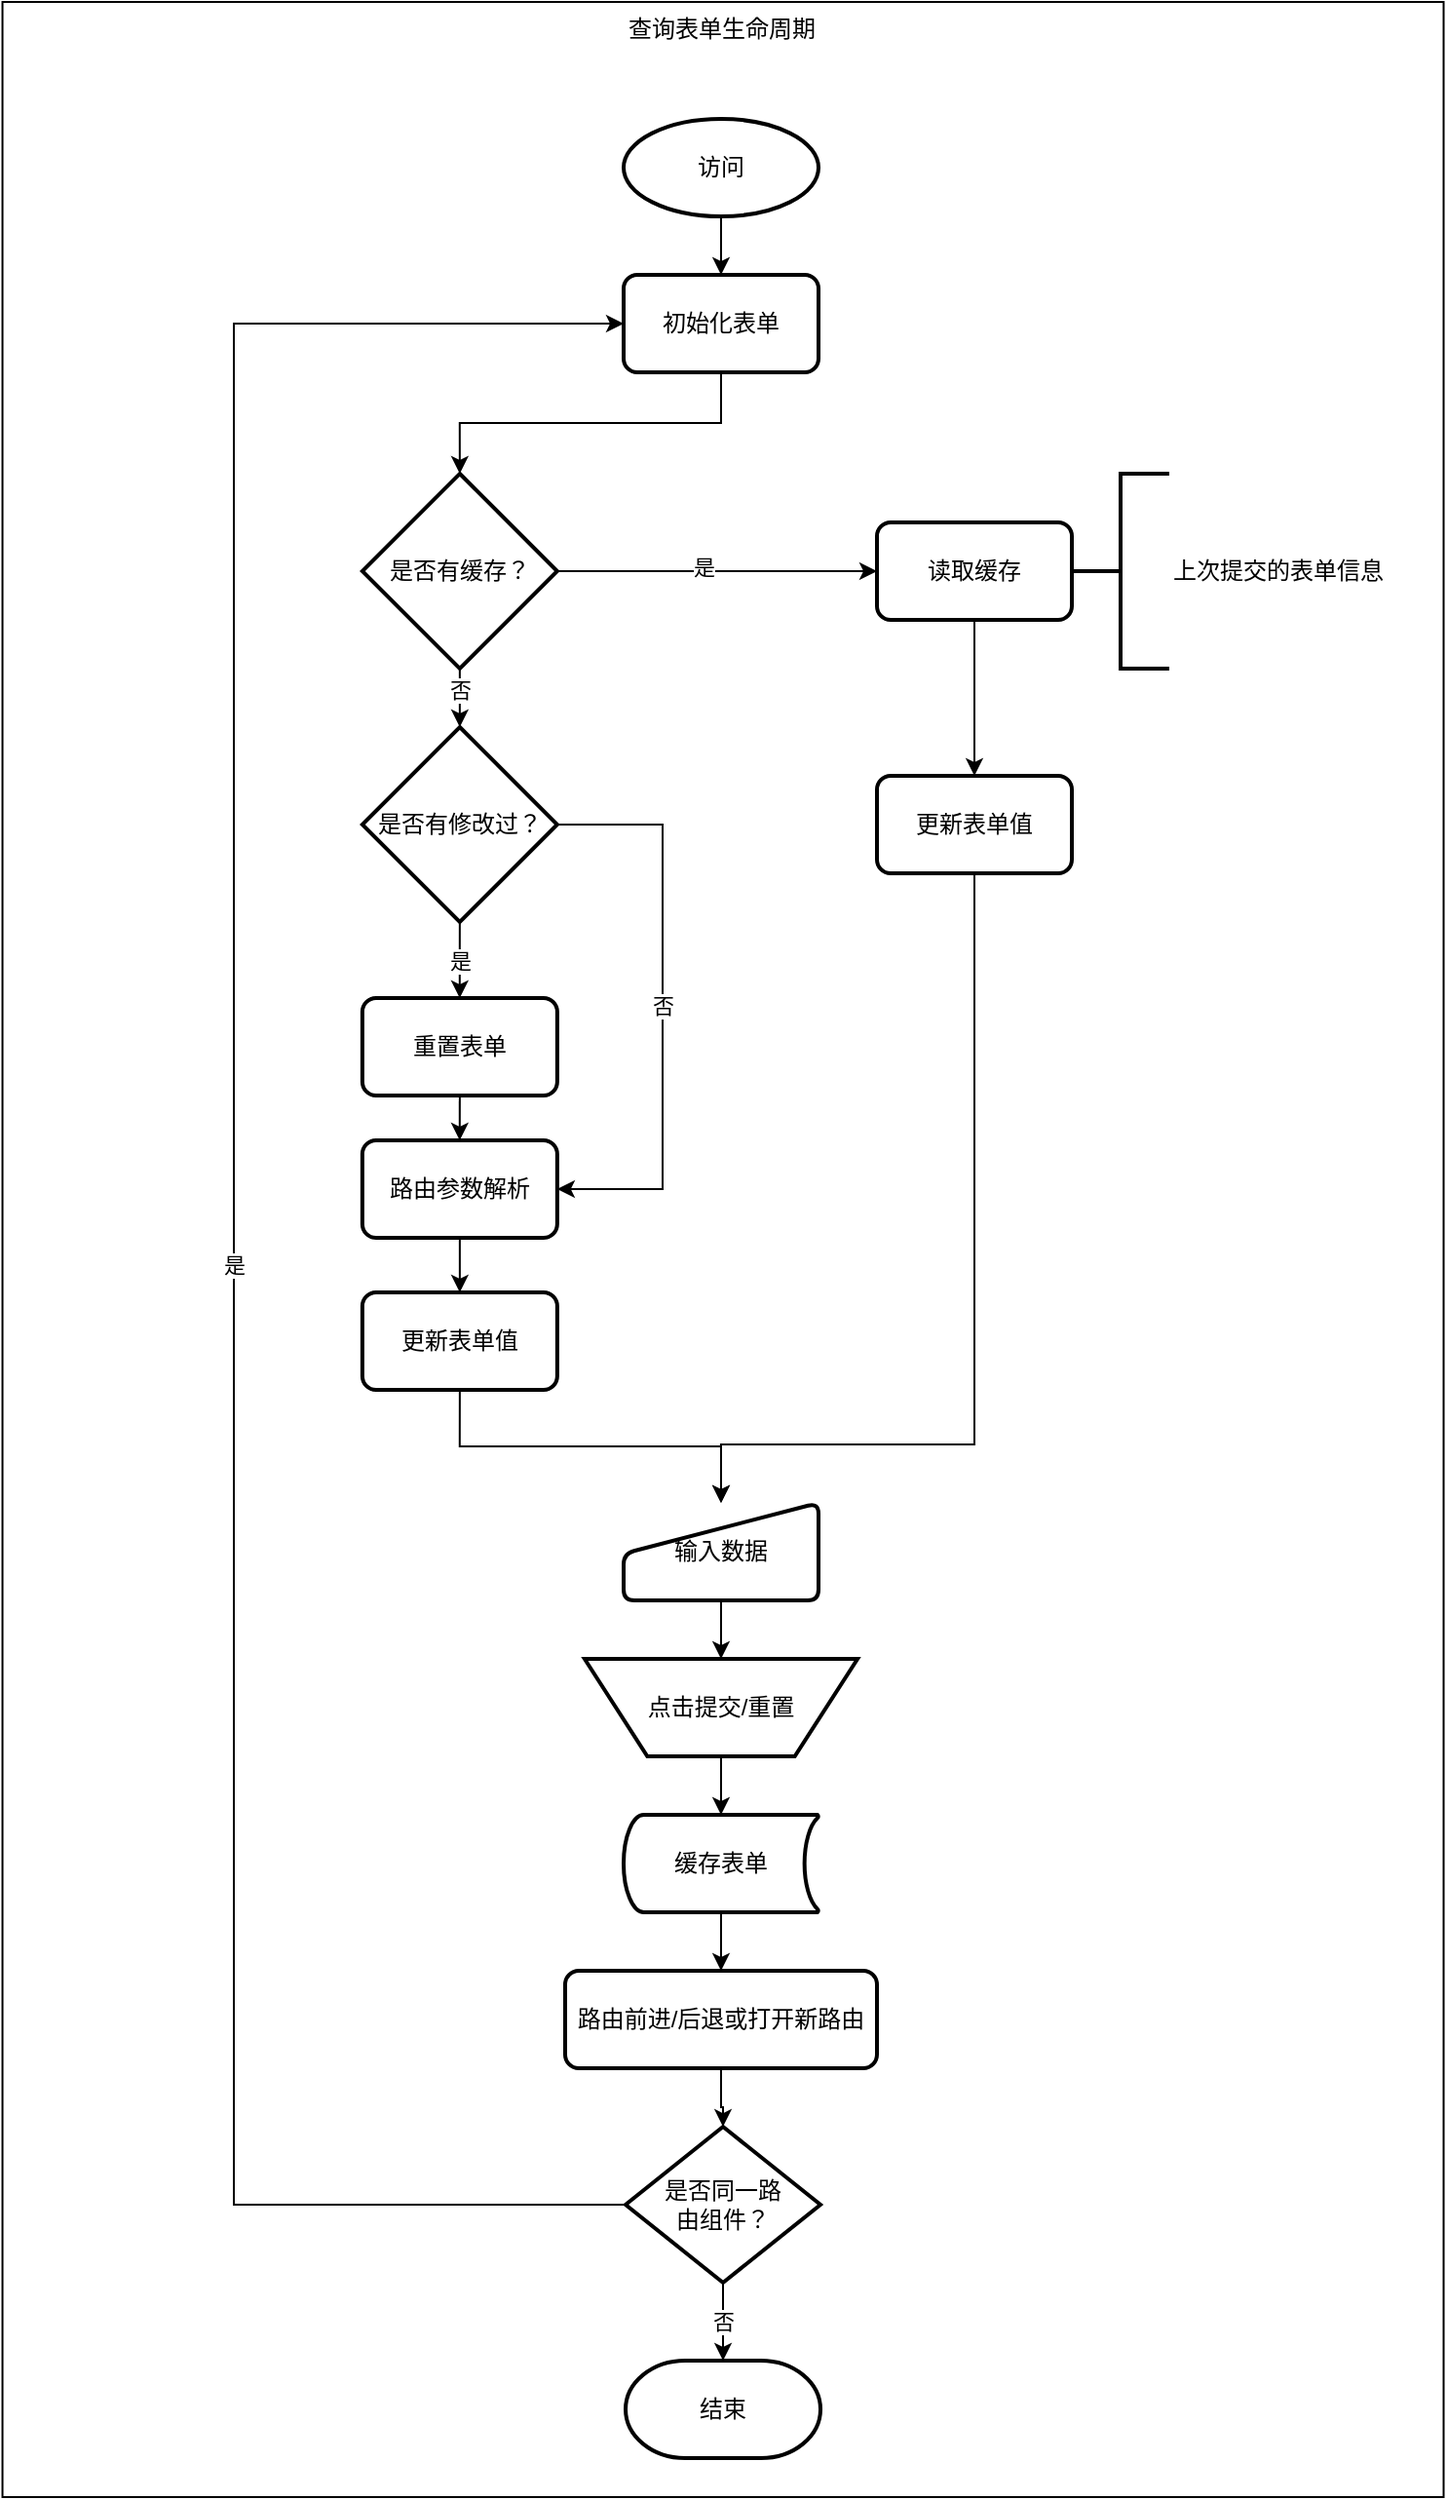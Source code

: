 <mxfile version="18.1.3" type="device"><diagram id="6a731a19-8d31-9384-78a2-239565b7b9f0" name="Page-1"><mxGraphModel dx="1051" dy="756" grid="1" gridSize="10" guides="1" tooltips="1" connect="1" arrows="1" fold="1" page="1" pageScale="1" pageWidth="1169" pageHeight="827" background="none" math="0" shadow="0"><root><mxCell id="0"/><mxCell id="1" parent="0"/><mxCell id="Agl1mpHt2BiRBbrYJtGB-120" value="查询表单生命周期" style="rounded=0;whiteSpace=wrap;html=1;strokeWidth=1;verticalAlign=top;" parent="1" vertex="1"><mxGeometry x="271.27" y="40" width="739.49" height="1280" as="geometry"/></mxCell><mxCell id="Agl1mpHt2BiRBbrYJtGB-71" style="edgeStyle=orthogonalEdgeStyle;rounded=0;orthogonalLoop=1;jettySize=auto;html=1;exitX=0.5;exitY=1;exitDx=0;exitDy=0;exitPerimeter=0;entryX=0.5;entryY=0;entryDx=0;entryDy=0;" parent="1" source="Agl1mpHt2BiRBbrYJtGB-69" target="Agl1mpHt2BiRBbrYJtGB-70" edge="1"><mxGeometry relative="1" as="geometry"/></mxCell><mxCell id="Agl1mpHt2BiRBbrYJtGB-69" value="访问" style="strokeWidth=2;html=1;shape=mxgraph.flowchart.start_1;whiteSpace=wrap;" parent="1" vertex="1"><mxGeometry x="590" y="100" width="100" height="50" as="geometry"/></mxCell><mxCell id="5zQA1gP-Ep9taTW5uXhd-16" style="edgeStyle=orthogonalEdgeStyle;rounded=0;orthogonalLoop=1;jettySize=auto;html=1;exitX=0.5;exitY=1;exitDx=0;exitDy=0;entryX=0.5;entryY=0;entryDx=0;entryDy=0;entryPerimeter=0;" parent="1" source="Agl1mpHt2BiRBbrYJtGB-70" target="Agl1mpHt2BiRBbrYJtGB-90" edge="1"><mxGeometry relative="1" as="geometry"/></mxCell><mxCell id="Agl1mpHt2BiRBbrYJtGB-70" value="初始化表单" style="rounded=1;whiteSpace=wrap;html=1;absoluteArcSize=1;arcSize=14;strokeWidth=2;" parent="1" vertex="1"><mxGeometry x="590" y="180" width="100" height="50" as="geometry"/></mxCell><mxCell id="Agl1mpHt2BiRBbrYJtGB-78" style="edgeStyle=orthogonalEdgeStyle;rounded=0;orthogonalLoop=1;jettySize=auto;html=1;exitX=0.5;exitY=1;exitDx=0;exitDy=0;entryX=0.5;entryY=0;entryDx=0;entryDy=0;" parent="1" source="Agl1mpHt2BiRBbrYJtGB-75" target="Agl1mpHt2BiRBbrYJtGB-77" edge="1"><mxGeometry relative="1" as="geometry"/></mxCell><mxCell id="Agl1mpHt2BiRBbrYJtGB-75" value="输入数据" style="html=1;strokeWidth=2;shape=manualInput;whiteSpace=wrap;rounded=1;size=26;arcSize=11;" parent="1" vertex="1"><mxGeometry x="590" y="810" width="100" height="50" as="geometry"/></mxCell><mxCell id="Agl1mpHt2BiRBbrYJtGB-80" style="edgeStyle=orthogonalEdgeStyle;rounded=0;orthogonalLoop=1;jettySize=auto;html=1;exitX=0.5;exitY=1;exitDx=0;exitDy=0;entryX=0.5;entryY=0;entryDx=0;entryDy=0;entryPerimeter=0;" parent="1" source="Agl1mpHt2BiRBbrYJtGB-77" target="Agl1mpHt2BiRBbrYJtGB-79" edge="1"><mxGeometry relative="1" as="geometry"/></mxCell><mxCell id="Agl1mpHt2BiRBbrYJtGB-77" value="点击提交/重置" style="verticalLabelPosition=middle;verticalAlign=middle;html=1;shape=trapezoid;perimeter=trapezoidPerimeter;whiteSpace=wrap;size=0.23;arcSize=10;flipV=1;labelPosition=center;align=center;strokeWidth=2;" parent="1" vertex="1"><mxGeometry x="569.96" y="890" width="140.07" height="50" as="geometry"/></mxCell><mxCell id="Agl1mpHt2BiRBbrYJtGB-86" style="edgeStyle=orthogonalEdgeStyle;rounded=0;orthogonalLoop=1;jettySize=auto;html=1;exitX=0.5;exitY=1;exitDx=0;exitDy=0;exitPerimeter=0;entryX=0.5;entryY=0;entryDx=0;entryDy=0;" parent="1" source="Agl1mpHt2BiRBbrYJtGB-79" target="Agl1mpHt2BiRBbrYJtGB-85" edge="1"><mxGeometry relative="1" as="geometry"/></mxCell><mxCell id="Agl1mpHt2BiRBbrYJtGB-79" value="缓存表单" style="strokeWidth=2;html=1;shape=mxgraph.flowchart.stored_data;whiteSpace=wrap;" parent="1" vertex="1"><mxGeometry x="589.99" y="970" width="100" height="50" as="geometry"/></mxCell><mxCell id="Agl1mpHt2BiRBbrYJtGB-83" value="结束" style="strokeWidth=2;html=1;shape=mxgraph.flowchart.terminator;whiteSpace=wrap;" parent="1" vertex="1"><mxGeometry x="591.01" y="1250" width="100" height="50" as="geometry"/></mxCell><mxCell id="Agl1mpHt2BiRBbrYJtGB-109" value="是" style="edgeStyle=orthogonalEdgeStyle;rounded=0;orthogonalLoop=1;jettySize=auto;html=1;exitX=0;exitY=0.5;exitDx=0;exitDy=0;entryX=0;entryY=0.5;entryDx=0;entryDy=0;" parent="1" source="5zQA1gP-Ep9taTW5uXhd-2" target="Agl1mpHt2BiRBbrYJtGB-70" edge="1"><mxGeometry relative="1" as="geometry"><Array as="points"><mxPoint x="390" y="1170"/><mxPoint x="390" y="205"/></Array></mxGeometry></mxCell><mxCell id="5zQA1gP-Ep9taTW5uXhd-3" style="edgeStyle=orthogonalEdgeStyle;rounded=0;orthogonalLoop=1;jettySize=auto;html=1;exitX=0.5;exitY=1;exitDx=0;exitDy=0;" parent="1" source="Agl1mpHt2BiRBbrYJtGB-85" target="5zQA1gP-Ep9taTW5uXhd-2" edge="1"><mxGeometry relative="1" as="geometry"/></mxCell><mxCell id="Agl1mpHt2BiRBbrYJtGB-85" value="路由前进/后退或打开新路由" style="rounded=1;whiteSpace=wrap;html=1;absoluteArcSize=1;arcSize=14;strokeWidth=2;" parent="1" vertex="1"><mxGeometry x="559.99" y="1050" width="160.01" height="50" as="geometry"/></mxCell><mxCell id="g3HIBssNGPweW0RzIO9l-1" style="edgeStyle=orthogonalEdgeStyle;rounded=0;orthogonalLoop=1;jettySize=auto;html=1;exitX=0.5;exitY=1;exitDx=0;exitDy=0;exitPerimeter=0;entryX=0.5;entryY=0;entryDx=0;entryDy=0;entryPerimeter=0;" edge="1" parent="1" source="Agl1mpHt2BiRBbrYJtGB-90" target="5zQA1gP-Ep9taTW5uXhd-22"><mxGeometry relative="1" as="geometry"><mxPoint x="504.93" y="392" as="sourcePoint"/></mxGeometry></mxCell><mxCell id="g3HIBssNGPweW0RzIO9l-2" value="否" style="edgeLabel;html=1;align=center;verticalAlign=middle;resizable=0;points=[];" vertex="1" connectable="0" parent="g3HIBssNGPweW0RzIO9l-1"><mxGeometry x="-0.267" relative="1" as="geometry"><mxPoint as="offset"/></mxGeometry></mxCell><mxCell id="g3HIBssNGPweW0RzIO9l-3" style="edgeStyle=orthogonalEdgeStyle;rounded=0;orthogonalLoop=1;jettySize=auto;html=1;exitX=1;exitY=0.5;exitDx=0;exitDy=0;exitPerimeter=0;entryX=0;entryY=0.5;entryDx=0;entryDy=0;" edge="1" parent="1" source="Agl1mpHt2BiRBbrYJtGB-90" target="Agl1mpHt2BiRBbrYJtGB-92"><mxGeometry relative="1" as="geometry"/></mxCell><mxCell id="g3HIBssNGPweW0RzIO9l-5" value="是" style="edgeLabel;html=1;align=center;verticalAlign=middle;resizable=0;points=[];" vertex="1" connectable="0" parent="g3HIBssNGPweW0RzIO9l-3"><mxGeometry x="-0.093" y="2" relative="1" as="geometry"><mxPoint as="offset"/></mxGeometry></mxCell><mxCell id="Agl1mpHt2BiRBbrYJtGB-90" value="是否有缓存？" style="strokeWidth=2;html=1;shape=mxgraph.flowchart.decision;whiteSpace=wrap;" parent="1" vertex="1"><mxGeometry x="455.93" y="282" width="100" height="100" as="geometry"/></mxCell><mxCell id="g3HIBssNGPweW0RzIO9l-8" style="edgeStyle=orthogonalEdgeStyle;rounded=0;orthogonalLoop=1;jettySize=auto;html=1;exitX=0.5;exitY=1;exitDx=0;exitDy=0;entryX=0.5;entryY=0;entryDx=0;entryDy=0;" edge="1" parent="1" source="Agl1mpHt2BiRBbrYJtGB-92" target="g3HIBssNGPweW0RzIO9l-7"><mxGeometry relative="1" as="geometry"/></mxCell><mxCell id="Agl1mpHt2BiRBbrYJtGB-92" value="读取缓存" style="rounded=1;whiteSpace=wrap;html=1;absoluteArcSize=1;arcSize=14;strokeWidth=2;" parent="1" vertex="1"><mxGeometry x="720" y="307" width="100" height="50" as="geometry"/></mxCell><mxCell id="Agl1mpHt2BiRBbrYJtGB-102" style="edgeStyle=orthogonalEdgeStyle;rounded=0;orthogonalLoop=1;jettySize=auto;html=1;exitX=0.5;exitY=1;exitDx=0;exitDy=0;entryX=0.5;entryY=0;entryDx=0;entryDy=0;" parent="1" source="Agl1mpHt2BiRBbrYJtGB-93" target="Agl1mpHt2BiRBbrYJtGB-100" edge="1"><mxGeometry relative="1" as="geometry"/></mxCell><mxCell id="Agl1mpHt2BiRBbrYJtGB-93" value="路由参数解析" style="rounded=1;whiteSpace=wrap;html=1;absoluteArcSize=1;arcSize=14;strokeWidth=2;" parent="1" vertex="1"><mxGeometry x="455.93" y="624" width="100" height="50" as="geometry"/></mxCell><mxCell id="g3HIBssNGPweW0RzIO9l-15" style="edgeStyle=orthogonalEdgeStyle;rounded=0;orthogonalLoop=1;jettySize=auto;html=1;exitX=0.5;exitY=1;exitDx=0;exitDy=0;" edge="1" parent="1" source="Agl1mpHt2BiRBbrYJtGB-100" target="Agl1mpHt2BiRBbrYJtGB-75"><mxGeometry relative="1" as="geometry"/></mxCell><mxCell id="Agl1mpHt2BiRBbrYJtGB-100" value="更新表单值" style="rounded=1;whiteSpace=wrap;html=1;absoluteArcSize=1;arcSize=14;strokeWidth=2;" parent="1" vertex="1"><mxGeometry x="455.94" y="702" width="100" height="50" as="geometry"/></mxCell><mxCell id="5zQA1gP-Ep9taTW5uXhd-5" value="否" style="edgeStyle=orthogonalEdgeStyle;rounded=0;orthogonalLoop=1;jettySize=auto;html=1;exitX=0.5;exitY=1;exitDx=0;exitDy=0;entryX=0.5;entryY=0;entryDx=0;entryDy=0;entryPerimeter=0;" parent="1" source="5zQA1gP-Ep9taTW5uXhd-2" target="Agl1mpHt2BiRBbrYJtGB-83" edge="1"><mxGeometry relative="1" as="geometry"><mxPoint x="641.01" y="1241" as="targetPoint"/></mxGeometry></mxCell><mxCell id="5zQA1gP-Ep9taTW5uXhd-2" value="是否同一路由组件？" style="rhombus;whiteSpace=wrap;html=1;strokeWidth=2;spacingLeft=15;spacingRight=15;" parent="1" vertex="1"><mxGeometry x="591.01" y="1130" width="100" height="80" as="geometry"/></mxCell><mxCell id="5zQA1gP-Ep9taTW5uXhd-25" style="edgeStyle=orthogonalEdgeStyle;rounded=0;orthogonalLoop=1;jettySize=auto;html=1;exitX=0.5;exitY=1;exitDx=0;exitDy=0;" parent="1" source="5zQA1gP-Ep9taTW5uXhd-19" target="Agl1mpHt2BiRBbrYJtGB-93" edge="1"><mxGeometry relative="1" as="geometry"/></mxCell><mxCell id="5zQA1gP-Ep9taTW5uXhd-19" value="重置表单" style="rounded=1;whiteSpace=wrap;html=1;absoluteArcSize=1;arcSize=14;strokeWidth=2;" parent="1" vertex="1"><mxGeometry x="455.94" y="551" width="100" height="50" as="geometry"/></mxCell><mxCell id="5zQA1gP-Ep9taTW5uXhd-24" value="是" style="edgeStyle=orthogonalEdgeStyle;rounded=0;orthogonalLoop=1;jettySize=auto;html=1;exitX=0.5;exitY=1;exitDx=0;exitDy=0;exitPerimeter=0;" parent="1" source="5zQA1gP-Ep9taTW5uXhd-22" target="5zQA1gP-Ep9taTW5uXhd-19" edge="1"><mxGeometry relative="1" as="geometry"/></mxCell><mxCell id="5zQA1gP-Ep9taTW5uXhd-26" value="否" style="edgeStyle=orthogonalEdgeStyle;rounded=0;orthogonalLoop=1;jettySize=auto;html=1;exitX=1;exitY=0.5;exitDx=0;exitDy=0;exitPerimeter=0;entryX=1;entryY=0.5;entryDx=0;entryDy=0;" parent="1" source="5zQA1gP-Ep9taTW5uXhd-22" target="Agl1mpHt2BiRBbrYJtGB-93" edge="1"><mxGeometry relative="1" as="geometry"><Array as="points"><mxPoint x="610" y="462"/><mxPoint x="610" y="649"/></Array></mxGeometry></mxCell><mxCell id="5zQA1gP-Ep9taTW5uXhd-22" value="是否有修改过？" style="strokeWidth=2;html=1;shape=mxgraph.flowchart.decision;whiteSpace=wrap;" parent="1" vertex="1"><mxGeometry x="455.93" y="412" width="100" height="100" as="geometry"/></mxCell><mxCell id="g3HIBssNGPweW0RzIO9l-6" value="上次提交的表单信息" style="strokeWidth=2;html=1;shape=mxgraph.flowchart.annotation_2;align=left;labelPosition=right;pointerEvents=1;rounded=1;fillColor=default;" vertex="1" parent="1"><mxGeometry x="820" y="282" width="50" height="100" as="geometry"/></mxCell><mxCell id="g3HIBssNGPweW0RzIO9l-18" style="edgeStyle=orthogonalEdgeStyle;rounded=0;orthogonalLoop=1;jettySize=auto;html=1;exitX=0.5;exitY=1;exitDx=0;exitDy=0;" edge="1" parent="1" source="g3HIBssNGPweW0RzIO9l-7" target="Agl1mpHt2BiRBbrYJtGB-75"><mxGeometry relative="1" as="geometry"><Array as="points"><mxPoint x="770" y="780"/><mxPoint x="640" y="780"/></Array></mxGeometry></mxCell><mxCell id="g3HIBssNGPweW0RzIO9l-7" value="更新表单值" style="rounded=1;whiteSpace=wrap;html=1;absoluteArcSize=1;arcSize=14;strokeWidth=2;" vertex="1" parent="1"><mxGeometry x="720" y="437" width="100" height="50" as="geometry"/></mxCell></root></mxGraphModel></diagram></mxfile>